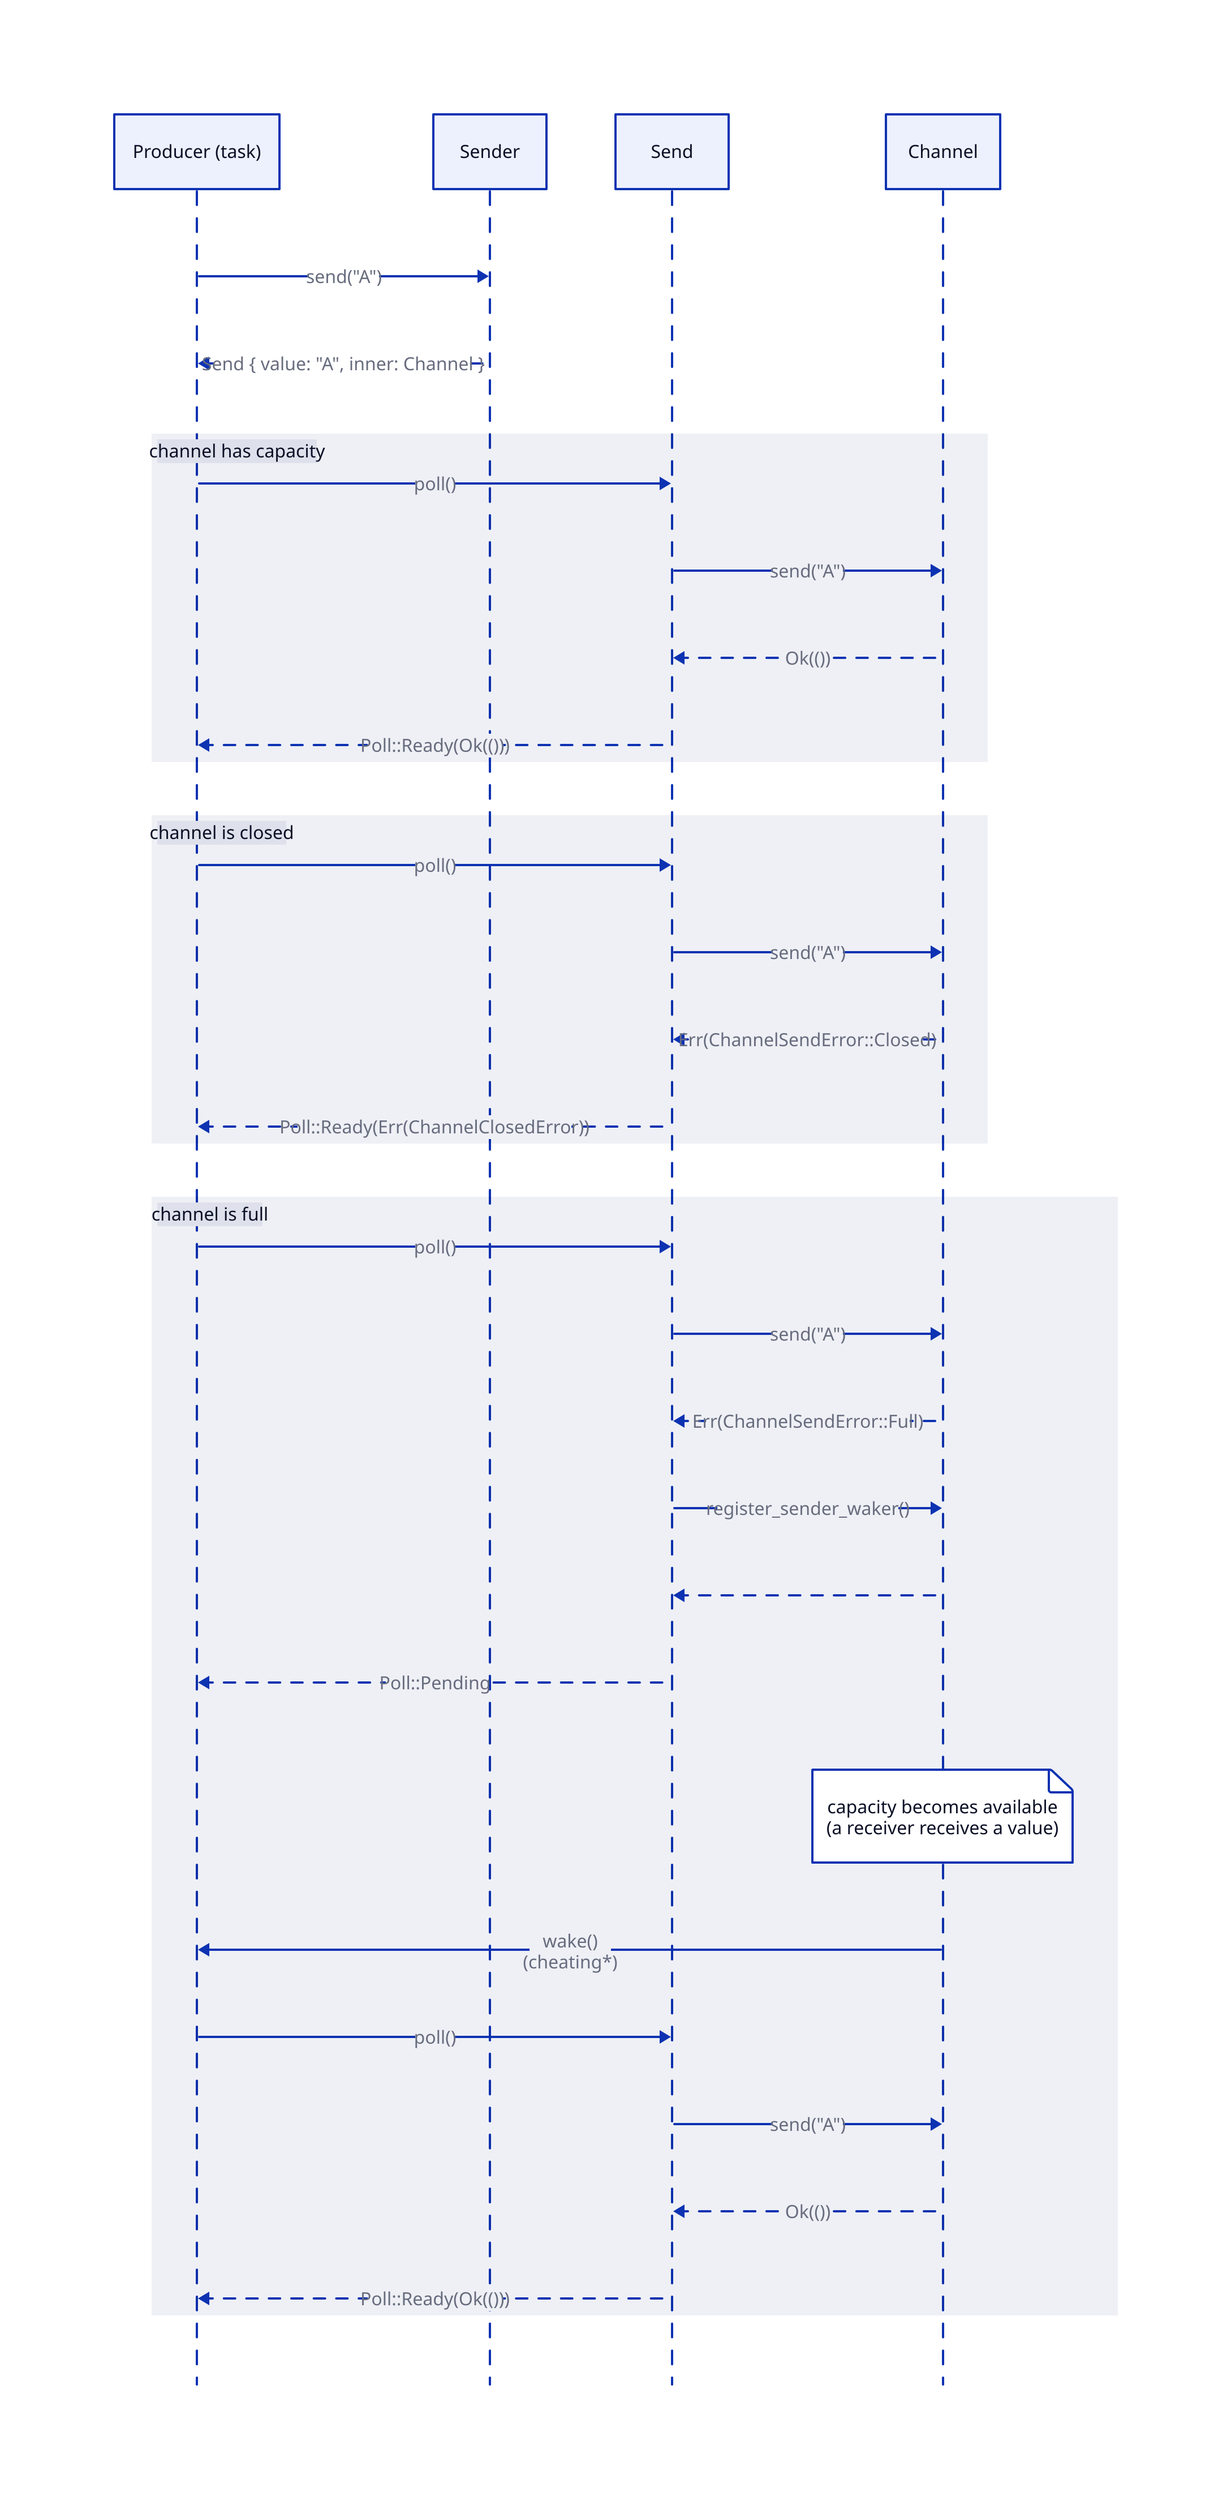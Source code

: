 shape: sequence_diagram

prod1: Producer (task)
tx: Sender
send: Send
inner: Channel

prod1 -> tx: send("A")
prod1 <- tx: Send \{ value: "A", inner: Channel \} {
  style.stroke-dash: 5
}

channel has capacity: {
  prod1 -> send: poll()
  send -> inner: send("A")
  send <- inner: Ok(()) {
    style.stroke-dash: 5
  }
  prod1 <- send: Poll::Ready(Ok(())) {
    style.stroke-dash: 5
  }
}

channel is closed: {
  prod1 -> send: poll()
  send -> inner: send("A")
  send <- inner: Err(ChannelSendError::Closed) {
    style.stroke-dash: 5
  }
  prod1 <- send: Poll::Ready(Err(ChannelClosedError)) {
    style.stroke-dash: 5
  }
}

channel is full: {
  prod1 -> send: poll()

  send -> inner: send("A")
  send <- inner: Err(ChannelSendError::Full) {
    style.stroke-dash: 5
  }
  send -> inner: register_sender_waker()
  send <- inner: {
    style.stroke-dash: 5
  }
  prod1 <- send: Poll::Pending {
    style.stroke-dash: 5
  }

  inner."capacity becomes available\n(a receiver receives a value)"
  inner -> prod1: wake()\n(cheating*)

  prod1 -> send: poll()
  send -> inner: send("A")
  send <- inner: Ok(()) {
    style.stroke-dash: 5
  }
  prod1 <- send: Poll::Ready(Ok(())) {
    style.stroke-dash: 5
  }
}
